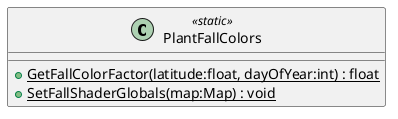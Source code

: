 @startuml
class PlantFallColors <<static>> {
    + {static} GetFallColorFactor(latitude:float, dayOfYear:int) : float
    + {static} SetFallShaderGlobals(map:Map) : void
}
@enduml
